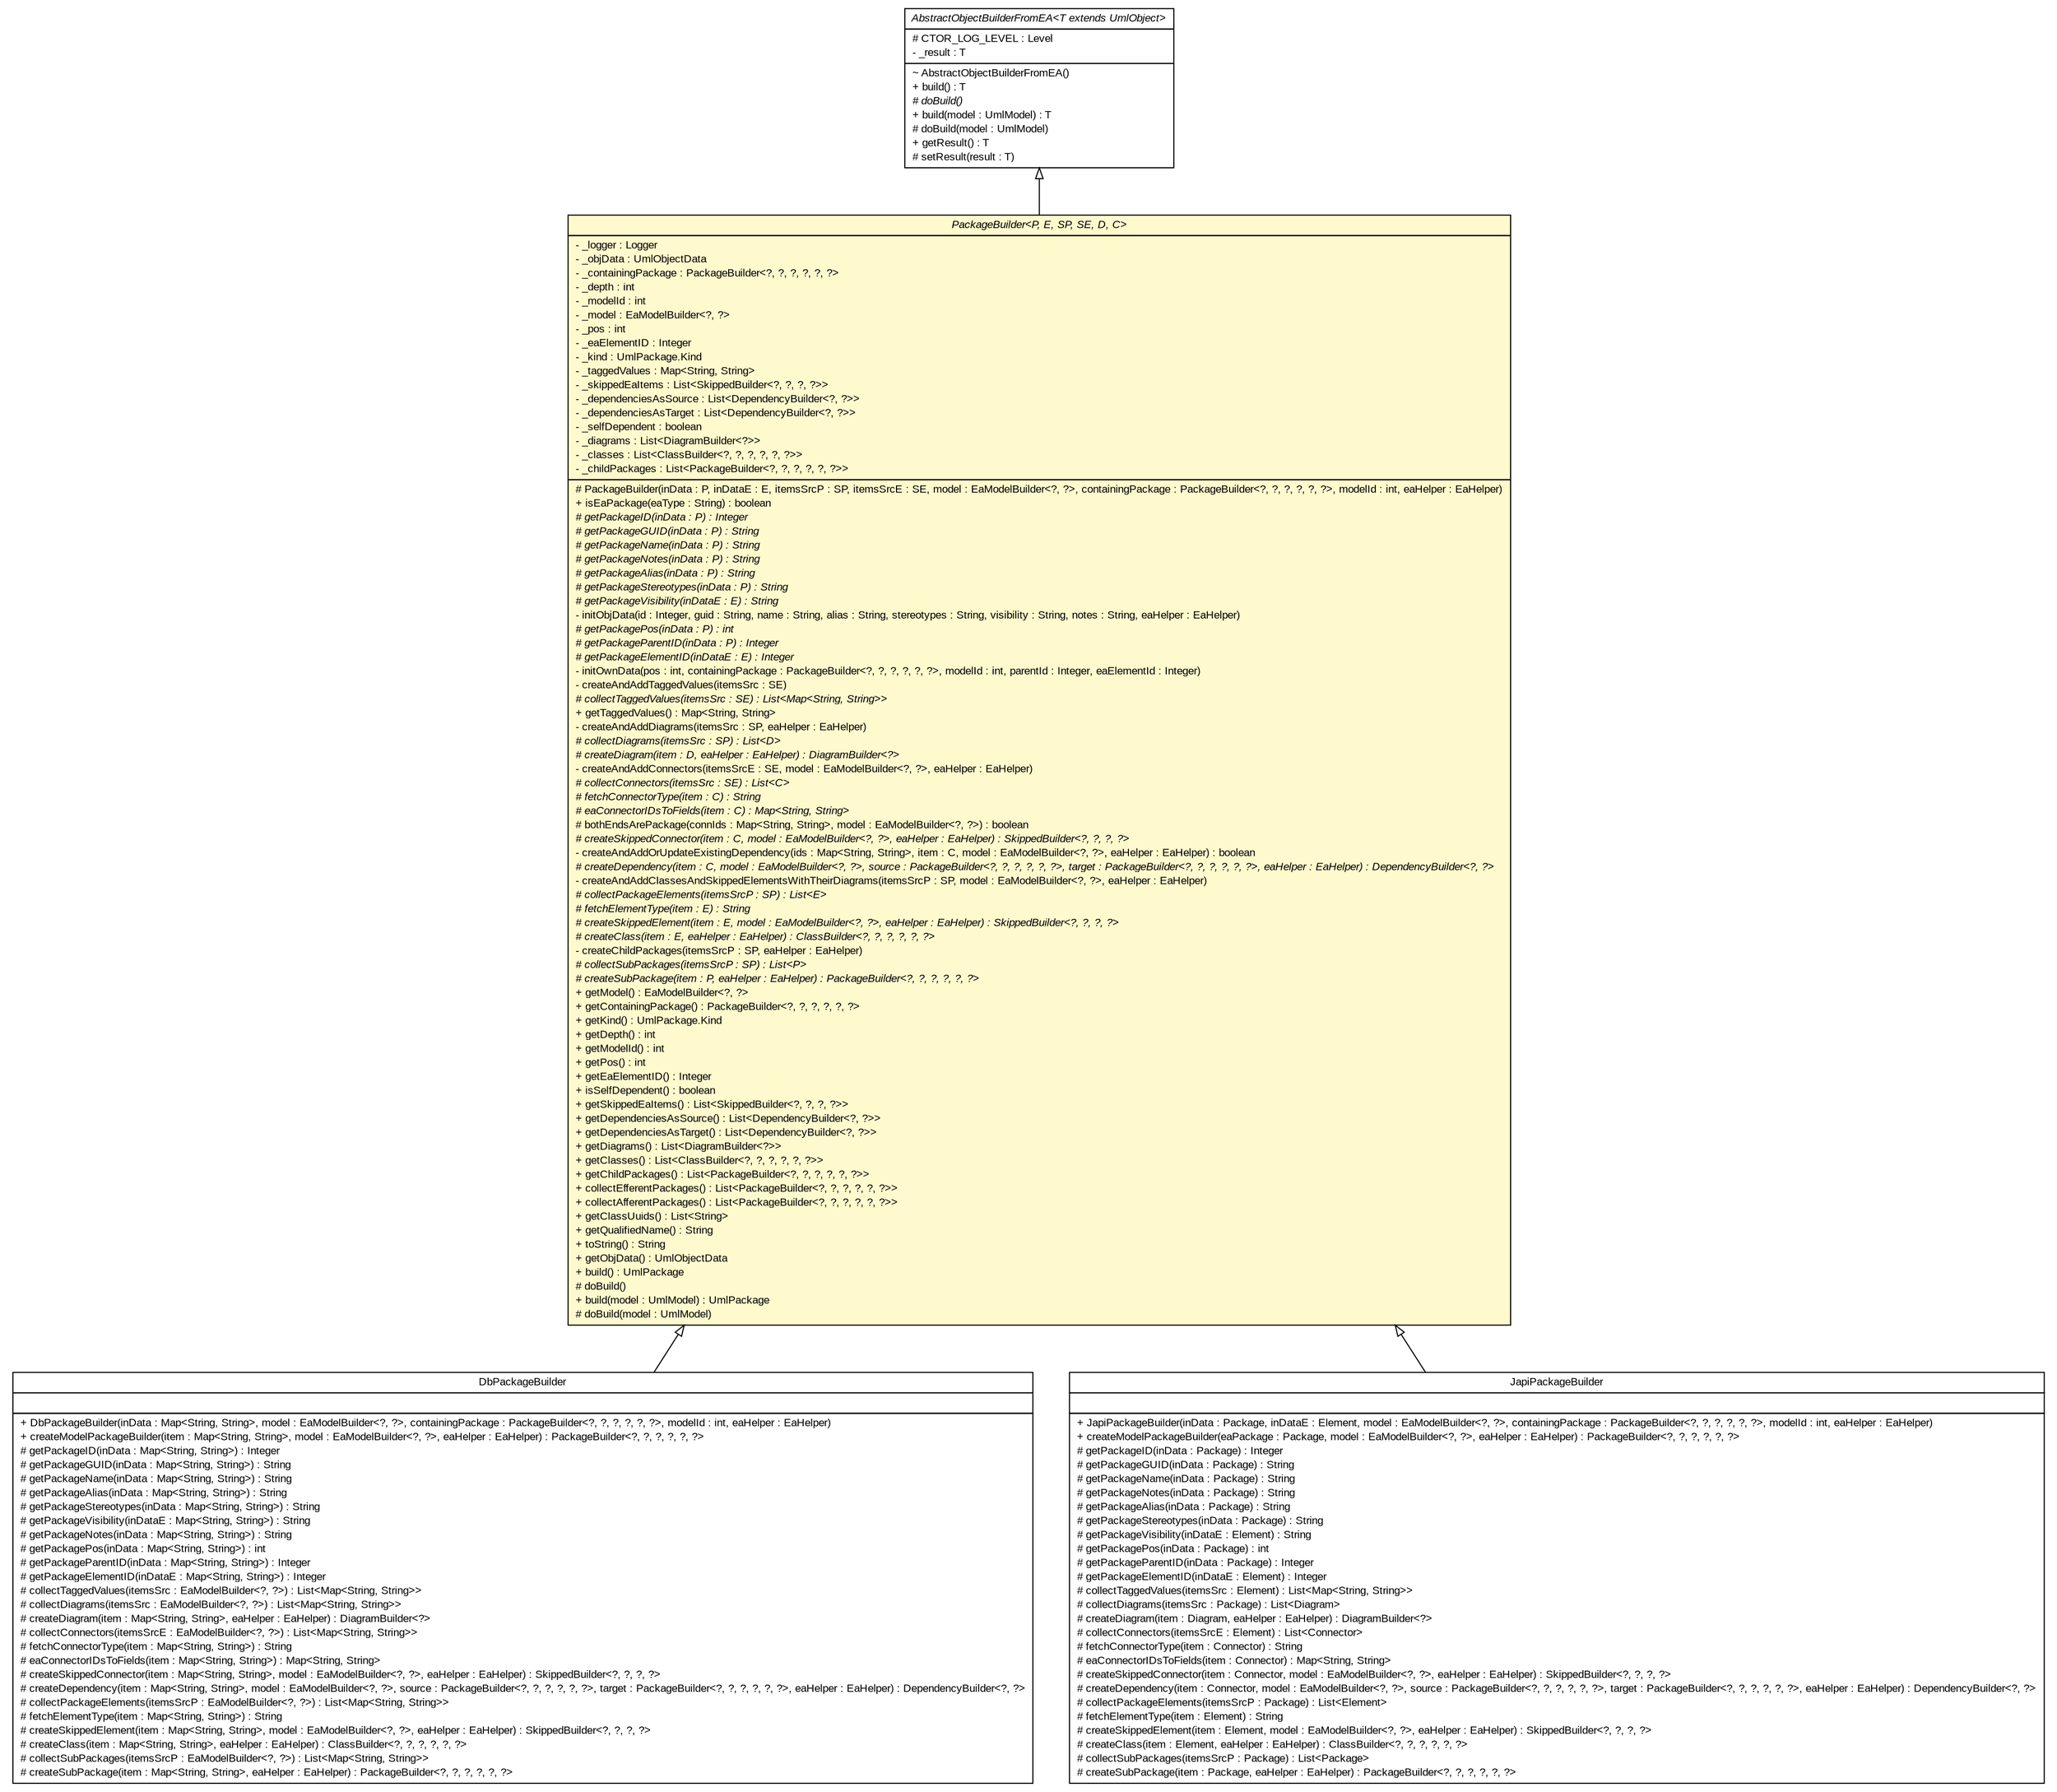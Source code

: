 #!/usr/local/bin/dot
#
# Class diagram 
# Generated by UMLGraph version R5_6_6-6-g3bdff0 (http://www.umlgraph.org/)
#

digraph G {
	edge [fontname="arial",fontsize=10,labelfontname="arial",labelfontsize=10];
	node [fontname="arial",fontsize=10,shape=plaintext];
	nodesep=0.25;
	ranksep=0.5;
	// org.tanjakostic.jcleancim.builder.ea.PackageBuilder<P, E, SP, SE, D, C>
	c151431 [label=<<table title="org.tanjakostic.jcleancim.builder.ea.PackageBuilder" border="0" cellborder="1" cellspacing="0" cellpadding="2" port="p" bgcolor="lemonChiffon" href="./PackageBuilder.html">
		<tr><td><table border="0" cellspacing="0" cellpadding="1">
<tr><td align="center" balign="center"><font face="Arial Italic"> PackageBuilder&lt;P, E, SP, SE, D, C&gt; </font></td></tr>
		</table></td></tr>
		<tr><td><table border="0" cellspacing="0" cellpadding="1">
<tr><td align="left" balign="left"> - _logger : Logger </td></tr>
<tr><td align="left" balign="left"> - _objData : UmlObjectData </td></tr>
<tr><td align="left" balign="left"> - _containingPackage : PackageBuilder&lt;?, ?, ?, ?, ?, ?&gt; </td></tr>
<tr><td align="left" balign="left"> - _depth : int </td></tr>
<tr><td align="left" balign="left"> - _modelId : int </td></tr>
<tr><td align="left" balign="left"> - _model : EaModelBuilder&lt;?, ?&gt; </td></tr>
<tr><td align="left" balign="left"> - _pos : int </td></tr>
<tr><td align="left" balign="left"> - _eaElementID : Integer </td></tr>
<tr><td align="left" balign="left"> - _kind : UmlPackage.Kind </td></tr>
<tr><td align="left" balign="left"> - _taggedValues : Map&lt;String, String&gt; </td></tr>
<tr><td align="left" balign="left"> - _skippedEaItems : List&lt;SkippedBuilder&lt;?, ?, ?, ?&gt;&gt; </td></tr>
<tr><td align="left" balign="left"> - _dependenciesAsSource : List&lt;DependencyBuilder&lt;?, ?&gt;&gt; </td></tr>
<tr><td align="left" balign="left"> - _dependenciesAsTarget : List&lt;DependencyBuilder&lt;?, ?&gt;&gt; </td></tr>
<tr><td align="left" balign="left"> - _selfDependent : boolean </td></tr>
<tr><td align="left" balign="left"> - _diagrams : List&lt;DiagramBuilder&lt;?&gt;&gt; </td></tr>
<tr><td align="left" balign="left"> - _classes : List&lt;ClassBuilder&lt;?, ?, ?, ?, ?, ?&gt;&gt; </td></tr>
<tr><td align="left" balign="left"> - _childPackages : List&lt;PackageBuilder&lt;?, ?, ?, ?, ?, ?&gt;&gt; </td></tr>
		</table></td></tr>
		<tr><td><table border="0" cellspacing="0" cellpadding="1">
<tr><td align="left" balign="left"> # PackageBuilder(inData : P, inDataE : E, itemsSrcP : SP, itemsSrcE : SE, model : EaModelBuilder&lt;?, ?&gt;, containingPackage : PackageBuilder&lt;?, ?, ?, ?, ?, ?&gt;, modelId : int, eaHelper : EaHelper) </td></tr>
<tr><td align="left" balign="left"> + isEaPackage(eaType : String) : boolean </td></tr>
<tr><td align="left" balign="left"><font face="Arial Italic" point-size="10.0"> # getPackageID(inData : P) : Integer </font></td></tr>
<tr><td align="left" balign="left"><font face="Arial Italic" point-size="10.0"> # getPackageGUID(inData : P) : String </font></td></tr>
<tr><td align="left" balign="left"><font face="Arial Italic" point-size="10.0"> # getPackageName(inData : P) : String </font></td></tr>
<tr><td align="left" balign="left"><font face="Arial Italic" point-size="10.0"> # getPackageNotes(inData : P) : String </font></td></tr>
<tr><td align="left" balign="left"><font face="Arial Italic" point-size="10.0"> # getPackageAlias(inData : P) : String </font></td></tr>
<tr><td align="left" balign="left"><font face="Arial Italic" point-size="10.0"> # getPackageStereotypes(inData : P) : String </font></td></tr>
<tr><td align="left" balign="left"><font face="Arial Italic" point-size="10.0"> # getPackageVisibility(inDataE : E) : String </font></td></tr>
<tr><td align="left" balign="left"> - initObjData(id : Integer, guid : String, name : String, alias : String, stereotypes : String, visibility : String, notes : String, eaHelper : EaHelper) </td></tr>
<tr><td align="left" balign="left"><font face="Arial Italic" point-size="10.0"> # getPackagePos(inData : P) : int </font></td></tr>
<tr><td align="left" balign="left"><font face="Arial Italic" point-size="10.0"> # getPackageParentID(inData : P) : Integer </font></td></tr>
<tr><td align="left" balign="left"><font face="Arial Italic" point-size="10.0"> # getPackageElementID(inDataE : E) : Integer </font></td></tr>
<tr><td align="left" balign="left"> - initOwnData(pos : int, containingPackage : PackageBuilder&lt;?, ?, ?, ?, ?, ?&gt;, modelId : int, parentId : Integer, eaElementId : Integer) </td></tr>
<tr><td align="left" balign="left"> - createAndAddTaggedValues(itemsSrc : SE) </td></tr>
<tr><td align="left" balign="left"><font face="Arial Italic" point-size="10.0"> # collectTaggedValues(itemsSrc : SE) : List&lt;Map&lt;String, String&gt;&gt; </font></td></tr>
<tr><td align="left" balign="left"> + getTaggedValues() : Map&lt;String, String&gt; </td></tr>
<tr><td align="left" balign="left"> - createAndAddDiagrams(itemsSrc : SP, eaHelper : EaHelper) </td></tr>
<tr><td align="left" balign="left"><font face="Arial Italic" point-size="10.0"> # collectDiagrams(itemsSrc : SP) : List&lt;D&gt; </font></td></tr>
<tr><td align="left" balign="left"><font face="Arial Italic" point-size="10.0"> # createDiagram(item : D, eaHelper : EaHelper) : DiagramBuilder&lt;?&gt; </font></td></tr>
<tr><td align="left" balign="left"> - createAndAddConnectors(itemsSrcE : SE, model : EaModelBuilder&lt;?, ?&gt;, eaHelper : EaHelper) </td></tr>
<tr><td align="left" balign="left"><font face="Arial Italic" point-size="10.0"> # collectConnectors(itemsSrc : SE) : List&lt;C&gt; </font></td></tr>
<tr><td align="left" balign="left"><font face="Arial Italic" point-size="10.0"> # fetchConnectorType(item : C) : String </font></td></tr>
<tr><td align="left" balign="left"><font face="Arial Italic" point-size="10.0"> # eaConnectorIDsToFields(item : C) : Map&lt;String, String&gt; </font></td></tr>
<tr><td align="left" balign="left"> # bothEndsArePackage(connIds : Map&lt;String, String&gt;, model : EaModelBuilder&lt;?, ?&gt;) : boolean </td></tr>
<tr><td align="left" balign="left"><font face="Arial Italic" point-size="10.0"> # createSkippedConnector(item : C, model : EaModelBuilder&lt;?, ?&gt;, eaHelper : EaHelper) : SkippedBuilder&lt;?, ?, ?, ?&gt; </font></td></tr>
<tr><td align="left" balign="left"> - createAndAddOrUpdateExistingDependency(ids : Map&lt;String, String&gt;, item : C, model : EaModelBuilder&lt;?, ?&gt;, eaHelper : EaHelper) : boolean </td></tr>
<tr><td align="left" balign="left"><font face="Arial Italic" point-size="10.0"> # createDependency(item : C, model : EaModelBuilder&lt;?, ?&gt;, source : PackageBuilder&lt;?, ?, ?, ?, ?, ?&gt;, target : PackageBuilder&lt;?, ?, ?, ?, ?, ?&gt;, eaHelper : EaHelper) : DependencyBuilder&lt;?, ?&gt; </font></td></tr>
<tr><td align="left" balign="left"> - createAndAddClassesAndSkippedElementsWithTheirDiagrams(itemsSrcP : SP, model : EaModelBuilder&lt;?, ?&gt;, eaHelper : EaHelper) </td></tr>
<tr><td align="left" balign="left"><font face="Arial Italic" point-size="10.0"> # collectPackageElements(itemsSrcP : SP) : List&lt;E&gt; </font></td></tr>
<tr><td align="left" balign="left"><font face="Arial Italic" point-size="10.0"> # fetchElementType(item : E) : String </font></td></tr>
<tr><td align="left" balign="left"><font face="Arial Italic" point-size="10.0"> # createSkippedElement(item : E, model : EaModelBuilder&lt;?, ?&gt;, eaHelper : EaHelper) : SkippedBuilder&lt;?, ?, ?, ?&gt; </font></td></tr>
<tr><td align="left" balign="left"><font face="Arial Italic" point-size="10.0"> # createClass(item : E, eaHelper : EaHelper) : ClassBuilder&lt;?, ?, ?, ?, ?, ?&gt; </font></td></tr>
<tr><td align="left" balign="left"> - createChildPackages(itemsSrcP : SP, eaHelper : EaHelper) </td></tr>
<tr><td align="left" balign="left"><font face="Arial Italic" point-size="10.0"> # collectSubPackages(itemsSrcP : SP) : List&lt;P&gt; </font></td></tr>
<tr><td align="left" balign="left"><font face="Arial Italic" point-size="10.0"> # createSubPackage(item : P, eaHelper : EaHelper) : PackageBuilder&lt;?, ?, ?, ?, ?, ?&gt; </font></td></tr>
<tr><td align="left" balign="left"> + getModel() : EaModelBuilder&lt;?, ?&gt; </td></tr>
<tr><td align="left" balign="left"> + getContainingPackage() : PackageBuilder&lt;?, ?, ?, ?, ?, ?&gt; </td></tr>
<tr><td align="left" balign="left"> + getKind() : UmlPackage.Kind </td></tr>
<tr><td align="left" balign="left"> + getDepth() : int </td></tr>
<tr><td align="left" balign="left"> + getModelId() : int </td></tr>
<tr><td align="left" balign="left"> + getPos() : int </td></tr>
<tr><td align="left" balign="left"> + getEaElementID() : Integer </td></tr>
<tr><td align="left" balign="left"> + isSelfDependent() : boolean </td></tr>
<tr><td align="left" balign="left"> + getSkippedEaItems() : List&lt;SkippedBuilder&lt;?, ?, ?, ?&gt;&gt; </td></tr>
<tr><td align="left" balign="left"> + getDependenciesAsSource() : List&lt;DependencyBuilder&lt;?, ?&gt;&gt; </td></tr>
<tr><td align="left" balign="left"> + getDependenciesAsTarget() : List&lt;DependencyBuilder&lt;?, ?&gt;&gt; </td></tr>
<tr><td align="left" balign="left"> + getDiagrams() : List&lt;DiagramBuilder&lt;?&gt;&gt; </td></tr>
<tr><td align="left" balign="left"> + getClasses() : List&lt;ClassBuilder&lt;?, ?, ?, ?, ?, ?&gt;&gt; </td></tr>
<tr><td align="left" balign="left"> + getChildPackages() : List&lt;PackageBuilder&lt;?, ?, ?, ?, ?, ?&gt;&gt; </td></tr>
<tr><td align="left" balign="left"> + collectEfferentPackages() : List&lt;PackageBuilder&lt;?, ?, ?, ?, ?, ?&gt;&gt; </td></tr>
<tr><td align="left" balign="left"> + collectAfferentPackages() : List&lt;PackageBuilder&lt;?, ?, ?, ?, ?, ?&gt;&gt; </td></tr>
<tr><td align="left" balign="left"> + getClassUuids() : List&lt;String&gt; </td></tr>
<tr><td align="left" balign="left"> + getQualifiedName() : String </td></tr>
<tr><td align="left" balign="left"> + toString() : String </td></tr>
<tr><td align="left" balign="left"> + getObjData() : UmlObjectData </td></tr>
<tr><td align="left" balign="left"> + build() : UmlPackage </td></tr>
<tr><td align="left" balign="left"> # doBuild() </td></tr>
<tr><td align="left" balign="left"> + build(model : UmlModel) : UmlPackage </td></tr>
<tr><td align="left" balign="left"> # doBuild(model : UmlModel) </td></tr>
		</table></td></tr>
		</table>>, URL="./PackageBuilder.html", fontname="arial", fontcolor="black", fontsize=10.0];
	// org.tanjakostic.jcleancim.builder.ea.AbstractObjectBuilderFromEA<T extends org.tanjakostic.jcleancim.model.UmlObject>
	c151447 [label=<<table title="org.tanjakostic.jcleancim.builder.ea.AbstractObjectBuilderFromEA" border="0" cellborder="1" cellspacing="0" cellpadding="2" port="p" href="./AbstractObjectBuilderFromEA.html">
		<tr><td><table border="0" cellspacing="0" cellpadding="1">
<tr><td align="center" balign="center"><font face="Arial Italic"> AbstractObjectBuilderFromEA&lt;T extends UmlObject&gt; </font></td></tr>
		</table></td></tr>
		<tr><td><table border="0" cellspacing="0" cellpadding="1">
<tr><td align="left" balign="left"> # CTOR_LOG_LEVEL : Level </td></tr>
<tr><td align="left" balign="left"> - _result : T </td></tr>
		</table></td></tr>
		<tr><td><table border="0" cellspacing="0" cellpadding="1">
<tr><td align="left" balign="left"> ~ AbstractObjectBuilderFromEA() </td></tr>
<tr><td align="left" balign="left"> + build() : T </td></tr>
<tr><td align="left" balign="left"><font face="Arial Italic" point-size="10.0"> # doBuild() </font></td></tr>
<tr><td align="left" balign="left"> + build(model : UmlModel) : T </td></tr>
<tr><td align="left" balign="left"> # doBuild(model : UmlModel) </td></tr>
<tr><td align="left" balign="left"> + getResult() : T </td></tr>
<tr><td align="left" balign="left"> # setResult(result : T) </td></tr>
		</table></td></tr>
		</table>>, URL="./AbstractObjectBuilderFromEA.html", fontname="arial", fontcolor="black", fontsize=10.0];
	// org.tanjakostic.jcleancim.builder.ea.db.DbPackageBuilder
	c151452 [label=<<table title="org.tanjakostic.jcleancim.builder.ea.db.DbPackageBuilder" border="0" cellborder="1" cellspacing="0" cellpadding="2" port="p" href="./db/DbPackageBuilder.html">
		<tr><td><table border="0" cellspacing="0" cellpadding="1">
<tr><td align="center" balign="center"> DbPackageBuilder </td></tr>
		</table></td></tr>
		<tr><td><table border="0" cellspacing="0" cellpadding="1">
<tr><td align="left" balign="left">  </td></tr>
		</table></td></tr>
		<tr><td><table border="0" cellspacing="0" cellpadding="1">
<tr><td align="left" balign="left"> + DbPackageBuilder(inData : Map&lt;String, String&gt;, model : EaModelBuilder&lt;?, ?&gt;, containingPackage : PackageBuilder&lt;?, ?, ?, ?, ?, ?&gt;, modelId : int, eaHelper : EaHelper) </td></tr>
<tr><td align="left" balign="left"> + createModelPackageBuilder(item : Map&lt;String, String&gt;, model : EaModelBuilder&lt;?, ?&gt;, eaHelper : EaHelper) : PackageBuilder&lt;?, ?, ?, ?, ?, ?&gt; </td></tr>
<tr><td align="left" balign="left"> # getPackageID(inData : Map&lt;String, String&gt;) : Integer </td></tr>
<tr><td align="left" balign="left"> # getPackageGUID(inData : Map&lt;String, String&gt;) : String </td></tr>
<tr><td align="left" balign="left"> # getPackageName(inData : Map&lt;String, String&gt;) : String </td></tr>
<tr><td align="left" balign="left"> # getPackageAlias(inData : Map&lt;String, String&gt;) : String </td></tr>
<tr><td align="left" balign="left"> # getPackageStereotypes(inData : Map&lt;String, String&gt;) : String </td></tr>
<tr><td align="left" balign="left"> # getPackageVisibility(inDataE : Map&lt;String, String&gt;) : String </td></tr>
<tr><td align="left" balign="left"> # getPackageNotes(inData : Map&lt;String, String&gt;) : String </td></tr>
<tr><td align="left" balign="left"> # getPackagePos(inData : Map&lt;String, String&gt;) : int </td></tr>
<tr><td align="left" balign="left"> # getPackageParentID(inData : Map&lt;String, String&gt;) : Integer </td></tr>
<tr><td align="left" balign="left"> # getPackageElementID(inDataE : Map&lt;String, String&gt;) : Integer </td></tr>
<tr><td align="left" balign="left"> # collectTaggedValues(itemsSrc : EaModelBuilder&lt;?, ?&gt;) : List&lt;Map&lt;String, String&gt;&gt; </td></tr>
<tr><td align="left" balign="left"> # collectDiagrams(itemsSrc : EaModelBuilder&lt;?, ?&gt;) : List&lt;Map&lt;String, String&gt;&gt; </td></tr>
<tr><td align="left" balign="left"> # createDiagram(item : Map&lt;String, String&gt;, eaHelper : EaHelper) : DiagramBuilder&lt;?&gt; </td></tr>
<tr><td align="left" balign="left"> # collectConnectors(itemsSrcE : EaModelBuilder&lt;?, ?&gt;) : List&lt;Map&lt;String, String&gt;&gt; </td></tr>
<tr><td align="left" balign="left"> # fetchConnectorType(item : Map&lt;String, String&gt;) : String </td></tr>
<tr><td align="left" balign="left"> # eaConnectorIDsToFields(item : Map&lt;String, String&gt;) : Map&lt;String, String&gt; </td></tr>
<tr><td align="left" balign="left"> # createSkippedConnector(item : Map&lt;String, String&gt;, model : EaModelBuilder&lt;?, ?&gt;, eaHelper : EaHelper) : SkippedBuilder&lt;?, ?, ?, ?&gt; </td></tr>
<tr><td align="left" balign="left"> # createDependency(item : Map&lt;String, String&gt;, model : EaModelBuilder&lt;?, ?&gt;, source : PackageBuilder&lt;?, ?, ?, ?, ?, ?&gt;, target : PackageBuilder&lt;?, ?, ?, ?, ?, ?&gt;, eaHelper : EaHelper) : DependencyBuilder&lt;?, ?&gt; </td></tr>
<tr><td align="left" balign="left"> # collectPackageElements(itemsSrcP : EaModelBuilder&lt;?, ?&gt;) : List&lt;Map&lt;String, String&gt;&gt; </td></tr>
<tr><td align="left" balign="left"> # fetchElementType(item : Map&lt;String, String&gt;) : String </td></tr>
<tr><td align="left" balign="left"> # createSkippedElement(item : Map&lt;String, String&gt;, model : EaModelBuilder&lt;?, ?&gt;, eaHelper : EaHelper) : SkippedBuilder&lt;?, ?, ?, ?&gt; </td></tr>
<tr><td align="left" balign="left"> # createClass(item : Map&lt;String, String&gt;, eaHelper : EaHelper) : ClassBuilder&lt;?, ?, ?, ?, ?, ?&gt; </td></tr>
<tr><td align="left" balign="left"> # collectSubPackages(itemsSrcP : EaModelBuilder&lt;?, ?&gt;) : List&lt;Map&lt;String, String&gt;&gt; </td></tr>
<tr><td align="left" balign="left"> # createSubPackage(item : Map&lt;String, String&gt;, eaHelper : EaHelper) : PackageBuilder&lt;?, ?, ?, ?, ?, ?&gt; </td></tr>
		</table></td></tr>
		</table>>, URL="./db/DbPackageBuilder.html", fontname="arial", fontcolor="black", fontsize=10.0];
	// org.tanjakostic.jcleancim.builder.ea.japi.JapiPackageBuilder
	c151465 [label=<<table title="org.tanjakostic.jcleancim.builder.ea.japi.JapiPackageBuilder" border="0" cellborder="1" cellspacing="0" cellpadding="2" port="p" href="./japi/JapiPackageBuilder.html">
		<tr><td><table border="0" cellspacing="0" cellpadding="1">
<tr><td align="center" balign="center"> JapiPackageBuilder </td></tr>
		</table></td></tr>
		<tr><td><table border="0" cellspacing="0" cellpadding="1">
<tr><td align="left" balign="left">  </td></tr>
		</table></td></tr>
		<tr><td><table border="0" cellspacing="0" cellpadding="1">
<tr><td align="left" balign="left"> + JapiPackageBuilder(inData : Package, inDataE : Element, model : EaModelBuilder&lt;?, ?&gt;, containingPackage : PackageBuilder&lt;?, ?, ?, ?, ?, ?&gt;, modelId : int, eaHelper : EaHelper) </td></tr>
<tr><td align="left" balign="left"> + createModelPackageBuilder(eaPackage : Package, model : EaModelBuilder&lt;?, ?&gt;, eaHelper : EaHelper) : PackageBuilder&lt;?, ?, ?, ?, ?, ?&gt; </td></tr>
<tr><td align="left" balign="left"> # getPackageID(inData : Package) : Integer </td></tr>
<tr><td align="left" balign="left"> # getPackageGUID(inData : Package) : String </td></tr>
<tr><td align="left" balign="left"> # getPackageName(inData : Package) : String </td></tr>
<tr><td align="left" balign="left"> # getPackageNotes(inData : Package) : String </td></tr>
<tr><td align="left" balign="left"> # getPackageAlias(inData : Package) : String </td></tr>
<tr><td align="left" balign="left"> # getPackageStereotypes(inData : Package) : String </td></tr>
<tr><td align="left" balign="left"> # getPackageVisibility(inDataE : Element) : String </td></tr>
<tr><td align="left" balign="left"> # getPackagePos(inData : Package) : int </td></tr>
<tr><td align="left" balign="left"> # getPackageParentID(inData : Package) : Integer </td></tr>
<tr><td align="left" balign="left"> # getPackageElementID(inDataE : Element) : Integer </td></tr>
<tr><td align="left" balign="left"> # collectTaggedValues(itemsSrc : Element) : List&lt;Map&lt;String, String&gt;&gt; </td></tr>
<tr><td align="left" balign="left"> # collectDiagrams(itemsSrc : Package) : List&lt;Diagram&gt; </td></tr>
<tr><td align="left" balign="left"> # createDiagram(item : Diagram, eaHelper : EaHelper) : DiagramBuilder&lt;?&gt; </td></tr>
<tr><td align="left" balign="left"> # collectConnectors(itemsSrcE : Element) : List&lt;Connector&gt; </td></tr>
<tr><td align="left" balign="left"> # fetchConnectorType(item : Connector) : String </td></tr>
<tr><td align="left" balign="left"> # eaConnectorIDsToFields(item : Connector) : Map&lt;String, String&gt; </td></tr>
<tr><td align="left" balign="left"> # createSkippedConnector(item : Connector, model : EaModelBuilder&lt;?, ?&gt;, eaHelper : EaHelper) : SkippedBuilder&lt;?, ?, ?, ?&gt; </td></tr>
<tr><td align="left" balign="left"> # createDependency(item : Connector, model : EaModelBuilder&lt;?, ?&gt;, source : PackageBuilder&lt;?, ?, ?, ?, ?, ?&gt;, target : PackageBuilder&lt;?, ?, ?, ?, ?, ?&gt;, eaHelper : EaHelper) : DependencyBuilder&lt;?, ?&gt; </td></tr>
<tr><td align="left" balign="left"> # collectPackageElements(itemsSrcP : Package) : List&lt;Element&gt; </td></tr>
<tr><td align="left" balign="left"> # fetchElementType(item : Element) : String </td></tr>
<tr><td align="left" balign="left"> # createSkippedElement(item : Element, model : EaModelBuilder&lt;?, ?&gt;, eaHelper : EaHelper) : SkippedBuilder&lt;?, ?, ?, ?&gt; </td></tr>
<tr><td align="left" balign="left"> # createClass(item : Element, eaHelper : EaHelper) : ClassBuilder&lt;?, ?, ?, ?, ?, ?&gt; </td></tr>
<tr><td align="left" balign="left"> # collectSubPackages(itemsSrcP : Package) : List&lt;Package&gt; </td></tr>
<tr><td align="left" balign="left"> # createSubPackage(item : Package, eaHelper : EaHelper) : PackageBuilder&lt;?, ?, ?, ?, ?, ?&gt; </td></tr>
		</table></td></tr>
		</table>>, URL="./japi/JapiPackageBuilder.html", fontname="arial", fontcolor="black", fontsize=10.0];
	//org.tanjakostic.jcleancim.builder.ea.PackageBuilder<P, E, SP, SE, D, C> extends org.tanjakostic.jcleancim.builder.ea.AbstractObjectBuilderFromEA<org.tanjakostic.jcleancim.model.UmlPackage>
	c151447:p -> c151431:p [dir=back,arrowtail=empty];
	//org.tanjakostic.jcleancim.builder.ea.db.DbPackageBuilder extends org.tanjakostic.jcleancim.builder.ea.PackageBuilder<java.util.Map<java.lang.String, java.lang.String>, java.util.Map<java.lang.String, java.lang.String>, org.tanjakostic.jcleancim.builder.ea.EaModelBuilder<?, ?>, org.tanjakostic.jcleancim.builder.ea.EaModelBuilder<?, ?>, java.util.Map<java.lang.String, java.lang.String>, java.util.Map<java.lang.String, java.lang.String>>
	c151431:p -> c151452:p [dir=back,arrowtail=empty];
	//org.tanjakostic.jcleancim.builder.ea.japi.JapiPackageBuilder extends org.tanjakostic.jcleancim.builder.ea.PackageBuilder<org.sparx.Package, org.sparx.Element, org.sparx.Package, org.sparx.Element, org.sparx.Diagram, org.sparx.Connector>
	c151431:p -> c151465:p [dir=back,arrowtail=empty];
}

